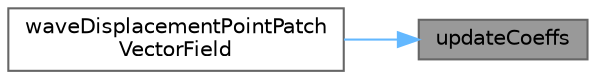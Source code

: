 digraph "updateCoeffs"
{
 // LATEX_PDF_SIZE
  bgcolor="transparent";
  edge [fontname=Helvetica,fontsize=10,labelfontname=Helvetica,labelfontsize=10];
  node [fontname=Helvetica,fontsize=10,shape=box,height=0.2,width=0.4];
  rankdir="RL";
  Node1 [id="Node000001",label="updateCoeffs",height=0.2,width=0.4,color="gray40", fillcolor="grey60", style="filled", fontcolor="black",tooltip=" "];
  Node1 -> Node2 [id="edge1_Node000001_Node000002",dir="back",color="steelblue1",style="solid",tooltip=" "];
  Node2 [id="Node000002",label="waveDisplacementPointPatch\lVectorField",height=0.2,width=0.4,color="grey40", fillcolor="white", style="filled",URL="$classFoam_1_1waveDisplacementPointPatchVectorField.html#ad04ac0037c0dfd1dddd5ea72acb3fa85",tooltip=" "];
}
